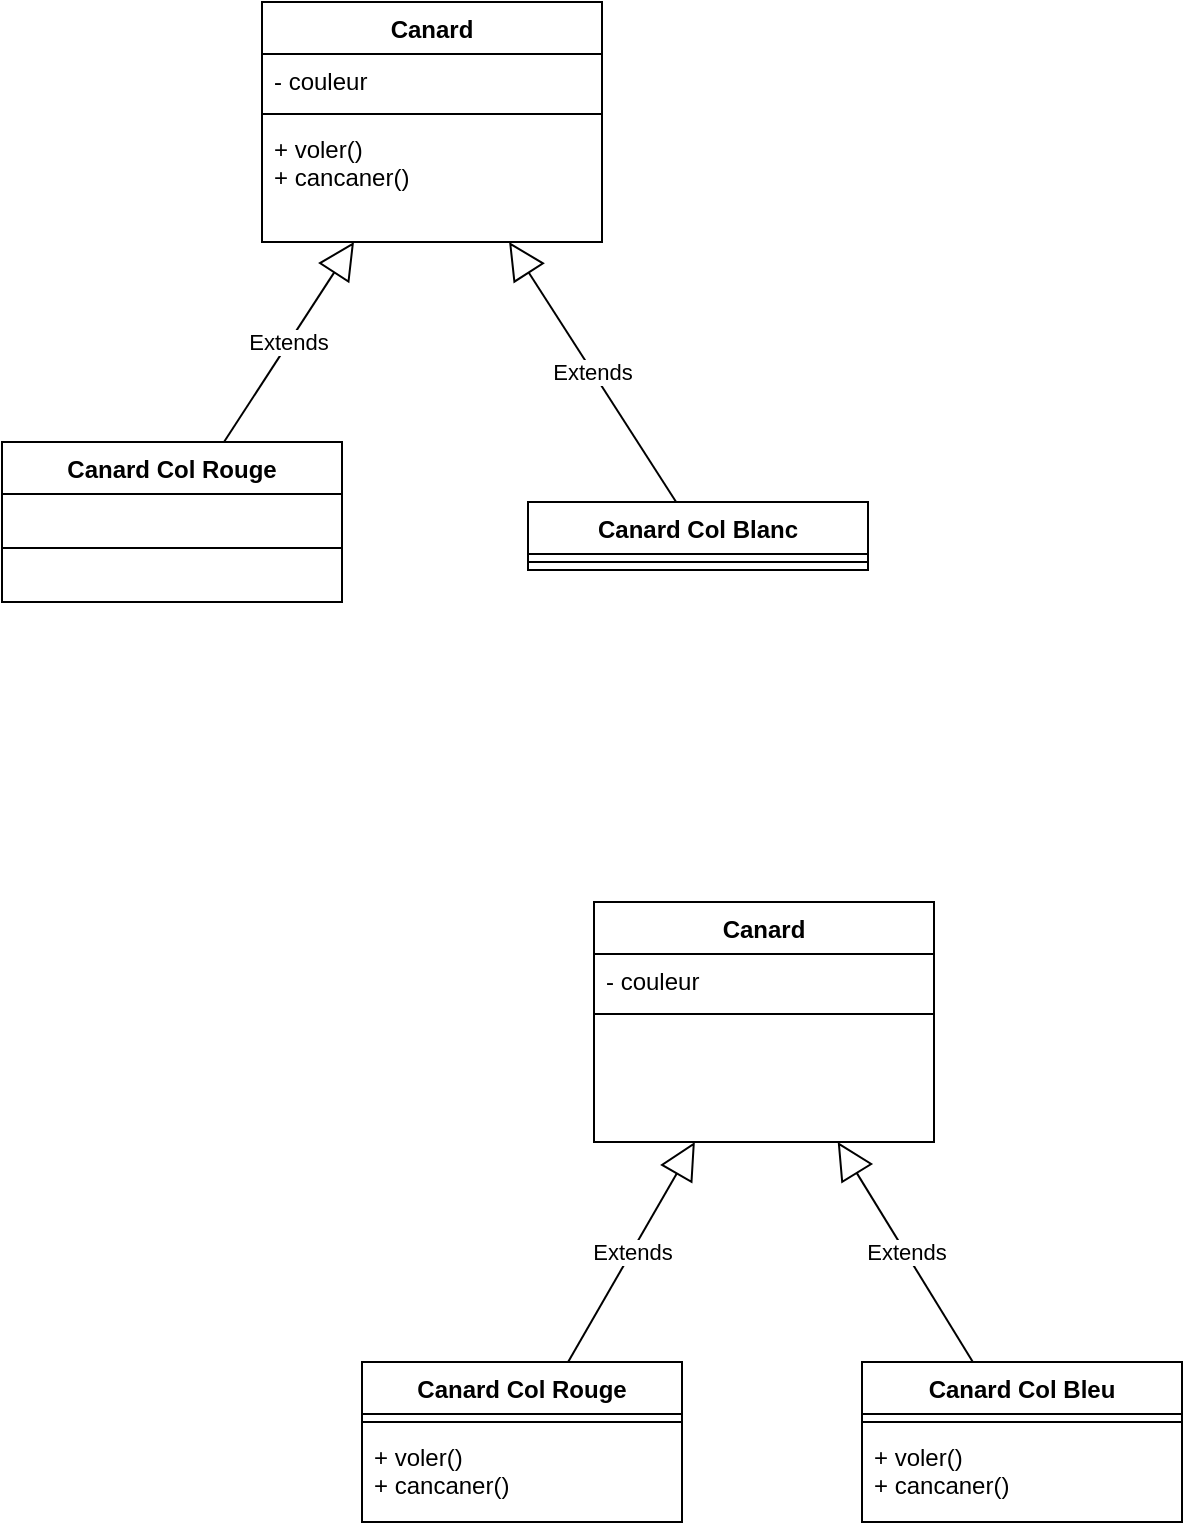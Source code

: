 <mxfile version="24.4.13" type="github" pages="2">
  <diagram name="class" id="s25yOQw_jkyahJ5u8ydv">
    <mxGraphModel dx="591" dy="751" grid="1" gridSize="10" guides="1" tooltips="1" connect="1" arrows="1" fold="1" page="1" pageScale="1" pageWidth="827" pageHeight="1169" math="0" shadow="0">
      <root>
        <mxCell id="0" />
        <mxCell id="1" parent="0" />
        <mxCell id="zTWkduy2ARW4aEmU2-Jo-1" value="Canard" style="swimlane;fontStyle=1;align=center;verticalAlign=top;childLayout=stackLayout;horizontal=1;startSize=26;horizontalStack=0;resizeParent=1;resizeParentMax=0;resizeLast=0;collapsible=1;marginBottom=0;whiteSpace=wrap;html=1;" vertex="1" parent="1">
          <mxGeometry x="190" y="240" width="170" height="120" as="geometry">
            <mxRectangle x="100" y="650" width="100" height="30" as="alternateBounds" />
          </mxGeometry>
        </mxCell>
        <mxCell id="zTWkduy2ARW4aEmU2-Jo-2" value="&lt;div&gt;- couleur&lt;/div&gt;&lt;div&gt;&lt;br&gt;&lt;/div&gt;" style="text;strokeColor=none;fillColor=none;align=left;verticalAlign=top;spacingLeft=4;spacingRight=4;overflow=hidden;rotatable=0;points=[[0,0.5],[1,0.5]];portConstraint=eastwest;whiteSpace=wrap;html=1;" vertex="1" parent="zTWkduy2ARW4aEmU2-Jo-1">
          <mxGeometry y="26" width="170" height="26" as="geometry" />
        </mxCell>
        <mxCell id="zTWkduy2ARW4aEmU2-Jo-3" value="" style="line;strokeWidth=1;fillColor=none;align=left;verticalAlign=middle;spacingTop=-1;spacingLeft=3;spacingRight=3;rotatable=0;labelPosition=right;points=[];portConstraint=eastwest;strokeColor=inherit;" vertex="1" parent="zTWkduy2ARW4aEmU2-Jo-1">
          <mxGeometry y="52" width="170" height="8" as="geometry" />
        </mxCell>
        <mxCell id="zTWkduy2ARW4aEmU2-Jo-4" value="&lt;div&gt;+ voler()&lt;/div&gt;&lt;div&gt;+ cancaner()&lt;br&gt;&lt;/div&gt;" style="text;strokeColor=none;fillColor=none;align=left;verticalAlign=top;spacingLeft=4;spacingRight=4;overflow=hidden;rotatable=0;points=[[0,0.5],[1,0.5]];portConstraint=eastwest;whiteSpace=wrap;html=1;" vertex="1" parent="zTWkduy2ARW4aEmU2-Jo-1">
          <mxGeometry y="60" width="170" height="60" as="geometry" />
        </mxCell>
        <mxCell id="zTWkduy2ARW4aEmU2-Jo-5" value="Canard Col Rouge" style="swimlane;fontStyle=1;align=center;verticalAlign=top;childLayout=stackLayout;horizontal=1;startSize=26;horizontalStack=0;resizeParent=1;resizeParentMax=0;resizeLast=0;collapsible=1;marginBottom=0;whiteSpace=wrap;html=1;" vertex="1" parent="1">
          <mxGeometry x="60" y="460" width="170" height="80" as="geometry">
            <mxRectangle x="150" y="630" width="100" height="30" as="alternateBounds" />
          </mxGeometry>
        </mxCell>
        <mxCell id="zTWkduy2ARW4aEmU2-Jo-7" value="" style="line;strokeWidth=1;fillColor=none;align=left;verticalAlign=middle;spacingTop=-1;spacingLeft=3;spacingRight=3;rotatable=0;labelPosition=right;points=[];portConstraint=eastwest;strokeColor=inherit;" vertex="1" parent="zTWkduy2ARW4aEmU2-Jo-5">
          <mxGeometry y="26" width="170" height="54" as="geometry" />
        </mxCell>
        <mxCell id="zTWkduy2ARW4aEmU2-Jo-9" value="Canard Col Blanc" style="swimlane;fontStyle=1;align=center;verticalAlign=top;childLayout=stackLayout;horizontal=1;startSize=26;horizontalStack=0;resizeParent=1;resizeParentMax=0;resizeLast=0;collapsible=1;marginBottom=0;whiteSpace=wrap;html=1;" vertex="1" parent="1">
          <mxGeometry x="323" y="490" width="170" height="34" as="geometry">
            <mxRectangle x="100" y="650" width="100" height="30" as="alternateBounds" />
          </mxGeometry>
        </mxCell>
        <mxCell id="zTWkduy2ARW4aEmU2-Jo-11" value="" style="line;strokeWidth=1;fillColor=none;align=left;verticalAlign=middle;spacingTop=-1;spacingLeft=3;spacingRight=3;rotatable=0;labelPosition=right;points=[];portConstraint=eastwest;strokeColor=inherit;" vertex="1" parent="zTWkduy2ARW4aEmU2-Jo-9">
          <mxGeometry y="26" width="170" height="8" as="geometry" />
        </mxCell>
        <mxCell id="zTWkduy2ARW4aEmU2-Jo-13" value="Extends" style="endArrow=block;endSize=16;endFill=0;html=1;rounded=0;" edge="1" parent="1" source="zTWkduy2ARW4aEmU2-Jo-5" target="zTWkduy2ARW4aEmU2-Jo-1">
          <mxGeometry width="160" relative="1" as="geometry">
            <mxPoint x="-50" y="440" as="sourcePoint" />
            <mxPoint x="110" y="440" as="targetPoint" />
          </mxGeometry>
        </mxCell>
        <mxCell id="zTWkduy2ARW4aEmU2-Jo-14" value="Extends" style="endArrow=block;endSize=16;endFill=0;html=1;rounded=0;" edge="1" parent="1" source="zTWkduy2ARW4aEmU2-Jo-9" target="zTWkduy2ARW4aEmU2-Jo-1">
          <mxGeometry width="160" relative="1" as="geometry">
            <mxPoint x="370" y="430" as="sourcePoint" />
            <mxPoint x="530" y="430" as="targetPoint" />
          </mxGeometry>
        </mxCell>
        <mxCell id="zTWkduy2ARW4aEmU2-Jo-16" value="Canard Col Rouge" style="swimlane;fontStyle=1;align=center;verticalAlign=top;childLayout=stackLayout;horizontal=1;startSize=26;horizontalStack=0;resizeParent=1;resizeParentMax=0;resizeLast=0;collapsible=1;marginBottom=0;whiteSpace=wrap;html=1;" vertex="1" parent="1">
          <mxGeometry x="240" y="920" width="160" height="80" as="geometry" />
        </mxCell>
        <mxCell id="zTWkduy2ARW4aEmU2-Jo-18" value="" style="line;strokeWidth=1;fillColor=none;align=left;verticalAlign=middle;spacingTop=-1;spacingLeft=3;spacingRight=3;rotatable=0;labelPosition=right;points=[];portConstraint=eastwest;strokeColor=inherit;" vertex="1" parent="zTWkduy2ARW4aEmU2-Jo-16">
          <mxGeometry y="26" width="160" height="8" as="geometry" />
        </mxCell>
        <mxCell id="zTWkduy2ARW4aEmU2-Jo-19" value="&lt;div&gt;+ voler()&lt;/div&gt;&lt;div&gt;+ cancaner()&lt;br&gt;&lt;/div&gt;" style="text;strokeColor=none;fillColor=none;align=left;verticalAlign=top;spacingLeft=4;spacingRight=4;overflow=hidden;rotatable=0;points=[[0,0.5],[1,0.5]];portConstraint=eastwest;whiteSpace=wrap;html=1;" vertex="1" parent="zTWkduy2ARW4aEmU2-Jo-16">
          <mxGeometry y="34" width="160" height="46" as="geometry" />
        </mxCell>
        <mxCell id="zTWkduy2ARW4aEmU2-Jo-20" value="Canard" style="swimlane;fontStyle=1;align=center;verticalAlign=top;childLayout=stackLayout;horizontal=1;startSize=26;horizontalStack=0;resizeParent=1;resizeParentMax=0;resizeLast=0;collapsible=1;marginBottom=0;whiteSpace=wrap;html=1;" vertex="1" parent="1">
          <mxGeometry x="356" y="690" width="170" height="120" as="geometry">
            <mxRectangle x="100" y="650" width="100" height="30" as="alternateBounds" />
          </mxGeometry>
        </mxCell>
        <mxCell id="zTWkduy2ARW4aEmU2-Jo-21" value="&lt;div&gt;- couleur&lt;/div&gt;&lt;div&gt;&lt;br&gt;&lt;/div&gt;" style="text;strokeColor=none;fillColor=none;align=left;verticalAlign=top;spacingLeft=4;spacingRight=4;overflow=hidden;rotatable=0;points=[[0,0.5],[1,0.5]];portConstraint=eastwest;whiteSpace=wrap;html=1;" vertex="1" parent="zTWkduy2ARW4aEmU2-Jo-20">
          <mxGeometry y="26" width="170" height="26" as="geometry" />
        </mxCell>
        <mxCell id="zTWkduy2ARW4aEmU2-Jo-22" value="" style="line;strokeWidth=1;fillColor=none;align=left;verticalAlign=middle;spacingTop=-1;spacingLeft=3;spacingRight=3;rotatable=0;labelPosition=right;points=[];portConstraint=eastwest;strokeColor=inherit;" vertex="1" parent="zTWkduy2ARW4aEmU2-Jo-20">
          <mxGeometry y="52" width="170" height="8" as="geometry" />
        </mxCell>
        <mxCell id="zTWkduy2ARW4aEmU2-Jo-23" value="&amp;nbsp;" style="text;strokeColor=none;fillColor=none;align=left;verticalAlign=top;spacingLeft=4;spacingRight=4;overflow=hidden;rotatable=0;points=[[0,0.5],[1,0.5]];portConstraint=eastwest;whiteSpace=wrap;html=1;" vertex="1" parent="zTWkduy2ARW4aEmU2-Jo-20">
          <mxGeometry y="60" width="170" height="60" as="geometry" />
        </mxCell>
        <mxCell id="zTWkduy2ARW4aEmU2-Jo-24" value="Extends" style="endArrow=block;endSize=16;endFill=0;html=1;rounded=0;" edge="1" parent="1" target="zTWkduy2ARW4aEmU2-Jo-20" source="zTWkduy2ARW4aEmU2-Jo-16">
          <mxGeometry width="160" relative="1" as="geometry">
            <mxPoint x="334" y="940" as="sourcePoint" />
            <mxPoint x="276" y="890" as="targetPoint" />
          </mxGeometry>
        </mxCell>
        <mxCell id="zTWkduy2ARW4aEmU2-Jo-25" value="Extends" style="endArrow=block;endSize=16;endFill=0;html=1;rounded=0;" edge="1" parent="1" target="zTWkduy2ARW4aEmU2-Jo-20" source="zTWkduy2ARW4aEmU2-Jo-26">
          <mxGeometry width="160" relative="1" as="geometry">
            <mxPoint x="563" y="940" as="sourcePoint" />
            <mxPoint x="696" y="880" as="targetPoint" />
          </mxGeometry>
        </mxCell>
        <mxCell id="zTWkduy2ARW4aEmU2-Jo-26" value="Canard Col Bleu" style="swimlane;fontStyle=1;align=center;verticalAlign=top;childLayout=stackLayout;horizontal=1;startSize=26;horizontalStack=0;resizeParent=1;resizeParentMax=0;resizeLast=0;collapsible=1;marginBottom=0;whiteSpace=wrap;html=1;" vertex="1" parent="1">
          <mxGeometry x="490" y="920" width="160" height="80" as="geometry" />
        </mxCell>
        <mxCell id="zTWkduy2ARW4aEmU2-Jo-27" value="" style="line;strokeWidth=1;fillColor=none;align=left;verticalAlign=middle;spacingTop=-1;spacingLeft=3;spacingRight=3;rotatable=0;labelPosition=right;points=[];portConstraint=eastwest;strokeColor=inherit;" vertex="1" parent="zTWkduy2ARW4aEmU2-Jo-26">
          <mxGeometry y="26" width="160" height="8" as="geometry" />
        </mxCell>
        <mxCell id="zTWkduy2ARW4aEmU2-Jo-28" value="&lt;div&gt;+ voler()&lt;/div&gt;&lt;div&gt;+ cancaner()&lt;br&gt;&lt;/div&gt;" style="text;strokeColor=none;fillColor=none;align=left;verticalAlign=top;spacingLeft=4;spacingRight=4;overflow=hidden;rotatable=0;points=[[0,0.5],[1,0.5]];portConstraint=eastwest;whiteSpace=wrap;html=1;" vertex="1" parent="zTWkduy2ARW4aEmU2-Jo-26">
          <mxGeometry y="34" width="160" height="46" as="geometry" />
        </mxCell>
      </root>
    </mxGraphModel>
  </diagram>
  <diagram id="hmoPU68qrS22_MqYNUuN" name="sequence">
    <mxGraphModel dx="454" dy="751" grid="1" gridSize="10" guides="1" tooltips="1" connect="1" arrows="1" fold="1" page="1" pageScale="1" pageWidth="827" pageHeight="1169" math="0" shadow="0">
      <root>
        <mxCell id="0" />
        <mxCell id="1" parent="0" />
        <mxCell id="64KflBc4vhcss6ep0UFS-1" value="frame" style="shape=umlFrame;whiteSpace=wrap;html=1;pointerEvents=0;" vertex="1" parent="1">
          <mxGeometry x="130" y="350" width="660" height="600" as="geometry" />
        </mxCell>
        <mxCell id="64KflBc4vhcss6ep0UFS-2" value="Canard Col Bleu" style="shape=umlLifeline;perimeter=lifelinePerimeter;whiteSpace=wrap;html=1;container=1;dropTarget=0;collapsible=0;recursiveResize=0;outlineConnect=0;portConstraint=eastwest;newEdgeStyle={&quot;curved&quot;:0,&quot;rounded&quot;:0};" vertex="1" parent="1">
          <mxGeometry x="510" y="430" width="100" height="410" as="geometry" />
        </mxCell>
        <mxCell id="64KflBc4vhcss6ep0UFS-4" value="" style="html=1;points=[[0,0,0,0,5],[0,1,0,0,-5],[1,0,0,0,5],[1,1,0,0,-5]];perimeter=orthogonalPerimeter;outlineConnect=0;targetShapes=umlLifeline;portConstraint=eastwest;newEdgeStyle={&quot;curved&quot;:0,&quot;rounded&quot;:0};" vertex="1" parent="64KflBc4vhcss6ep0UFS-2">
          <mxGeometry x="45" y="90" width="10" height="80" as="geometry" />
        </mxCell>
        <mxCell id="64KflBc4vhcss6ep0UFS-3" value="Joueur" style="shape=umlLifeline;perimeter=lifelinePerimeter;whiteSpace=wrap;html=1;container=1;dropTarget=0;collapsible=0;recursiveResize=0;outlineConnect=0;portConstraint=eastwest;newEdgeStyle={&quot;curved&quot;:0,&quot;rounded&quot;:0};" vertex="1" parent="1">
          <mxGeometry x="260" y="430" width="100" height="400" as="geometry" />
        </mxCell>
        <mxCell id="64KflBc4vhcss6ep0UFS-5" value="créer canard" style="html=1;verticalAlign=bottom;endArrow=block;curved=0;rounded=0;entryX=0;entryY=0;entryDx=0;entryDy=5;" edge="1" target="64KflBc4vhcss6ep0UFS-4" parent="1" source="64KflBc4vhcss6ep0UFS-3">
          <mxGeometry relative="1" as="geometry">
            <mxPoint x="485" y="525" as="sourcePoint" />
          </mxGeometry>
        </mxCell>
        <mxCell id="64KflBc4vhcss6ep0UFS-6" value="confirmation création de canard" style="html=1;verticalAlign=bottom;endArrow=open;dashed=1;endSize=8;curved=0;rounded=0;exitX=0;exitY=1;exitDx=0;exitDy=-5;" edge="1" source="64KflBc4vhcss6ep0UFS-4" parent="1" target="64KflBc4vhcss6ep0UFS-3">
          <mxGeometry relative="1" as="geometry">
            <mxPoint x="485" y="595" as="targetPoint" />
          </mxGeometry>
        </mxCell>
        <mxCell id="64KflBc4vhcss6ep0UFS-7" value="" style="html=1;whiteSpace=wrap;fillColor=none;strokeColor=default;" vertex="1" parent="1">
          <mxGeometry x="280" y="620" width="350" height="190" as="geometry" />
        </mxCell>
        <mxCell id="64KflBc4vhcss6ep0UFS-8" value="" style="line;strokeWidth=1;fillColor=none;align=left;verticalAlign=middle;spacingTop=-1;spacingLeft=3;spacingRight=3;rotatable=0;labelPosition=right;points=[];portConstraint=eastwest;strokeColor=inherit;" vertex="1" parent="1">
          <mxGeometry x="280" y="640" width="350" height="8" as="geometry" />
        </mxCell>
        <mxCell id="64KflBc4vhcss6ep0UFS-12" value="loop [true]" style="text;html=1;align=center;verticalAlign=middle;whiteSpace=wrap;rounded=0;" vertex="1" parent="1">
          <mxGeometry x="280" y="618" width="60" height="30" as="geometry" />
        </mxCell>
        <mxCell id="64KflBc4vhcss6ep0UFS-14" value="" style="html=1;points=[[0,0,0,0,5],[0,1,0,0,-5],[1,0,0,0,5],[1,1,0,0,-5]];perimeter=orthogonalPerimeter;outlineConnect=0;targetShapes=umlLifeline;portConstraint=eastwest;newEdgeStyle={&quot;curved&quot;:0,&quot;rounded&quot;:0};" vertex="1" parent="1">
          <mxGeometry x="556" y="680" width="10" height="40" as="geometry" />
        </mxCell>
        <mxCell id="64KflBc4vhcss6ep0UFS-15" value="voler" style="html=1;align=left;spacingLeft=2;endArrow=block;rounded=0;edgeStyle=orthogonalEdgeStyle;curved=0;rounded=0;" edge="1" target="64KflBc4vhcss6ep0UFS-14" parent="1">
          <mxGeometry relative="1" as="geometry">
            <mxPoint x="561" y="660" as="sourcePoint" />
            <Array as="points">
              <mxPoint x="591" y="690" />
            </Array>
          </mxGeometry>
        </mxCell>
        <mxCell id="64KflBc4vhcss6ep0UFS-16" value="" style="html=1;points=[[0,0,0,0,5],[0,1,0,0,-5],[1,0,0,0,5],[1,1,0,0,-5]];perimeter=orthogonalPerimeter;outlineConnect=0;targetShapes=umlLifeline;portConstraint=eastwest;newEdgeStyle={&quot;curved&quot;:0,&quot;rounded&quot;:0};" vertex="1" parent="1">
          <mxGeometry x="556" y="760" width="10" height="40" as="geometry" />
        </mxCell>
        <mxCell id="64KflBc4vhcss6ep0UFS-17" value="cancaner" style="html=1;align=left;spacingLeft=2;endArrow=block;rounded=0;edgeStyle=orthogonalEdgeStyle;curved=0;rounded=0;" edge="1" target="64KflBc4vhcss6ep0UFS-16" parent="1">
          <mxGeometry relative="1" as="geometry">
            <mxPoint x="561" y="740" as="sourcePoint" />
            <Array as="points">
              <mxPoint x="591" y="770" />
            </Array>
          </mxGeometry>
        </mxCell>
      </root>
    </mxGraphModel>
  </diagram>
</mxfile>
